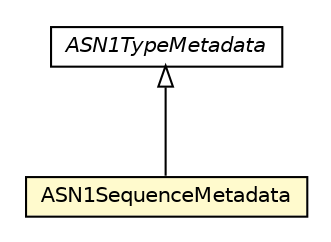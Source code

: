 #!/usr/local/bin/dot
#
# Class diagram 
# Generated by UMLGraph version R5_6-24-gf6e263 (http://www.umlgraph.org/)
#

digraph G {
	edge [fontname="Helvetica",fontsize=10,labelfontname="Helvetica",labelfontsize=10];
	node [fontname="Helvetica",fontsize=10,shape=plaintext];
	nodesep=0.25;
	ranksep=0.5;
	// org.universAAL.lddi.lib.ieeex73std.org.bn.metadata.ASN1TypeMetadata
	c1745847 [label=<<table title="org.universAAL.lddi.lib.ieeex73std.org.bn.metadata.ASN1TypeMetadata" border="0" cellborder="1" cellspacing="0" cellpadding="2" port="p" href="./ASN1TypeMetadata.html">
		<tr><td><table border="0" cellspacing="0" cellpadding="1">
<tr><td align="center" balign="center"><font face="Helvetica-Oblique"> ASN1TypeMetadata </font></td></tr>
		</table></td></tr>
		</table>>, URL="./ASN1TypeMetadata.html", fontname="Helvetica", fontcolor="black", fontsize=10.0];
	// org.universAAL.lddi.lib.ieeex73std.org.bn.metadata.ASN1SequenceMetadata
	c1745849 [label=<<table title="org.universAAL.lddi.lib.ieeex73std.org.bn.metadata.ASN1SequenceMetadata" border="0" cellborder="1" cellspacing="0" cellpadding="2" port="p" bgcolor="lemonChiffon" href="./ASN1SequenceMetadata.html">
		<tr><td><table border="0" cellspacing="0" cellpadding="1">
<tr><td align="center" balign="center"> ASN1SequenceMetadata </td></tr>
		</table></td></tr>
		</table>>, URL="./ASN1SequenceMetadata.html", fontname="Helvetica", fontcolor="black", fontsize=10.0];
	//org.universAAL.lddi.lib.ieeex73std.org.bn.metadata.ASN1SequenceMetadata extends org.universAAL.lddi.lib.ieeex73std.org.bn.metadata.ASN1TypeMetadata
	c1745847:p -> c1745849:p [dir=back,arrowtail=empty];
}

